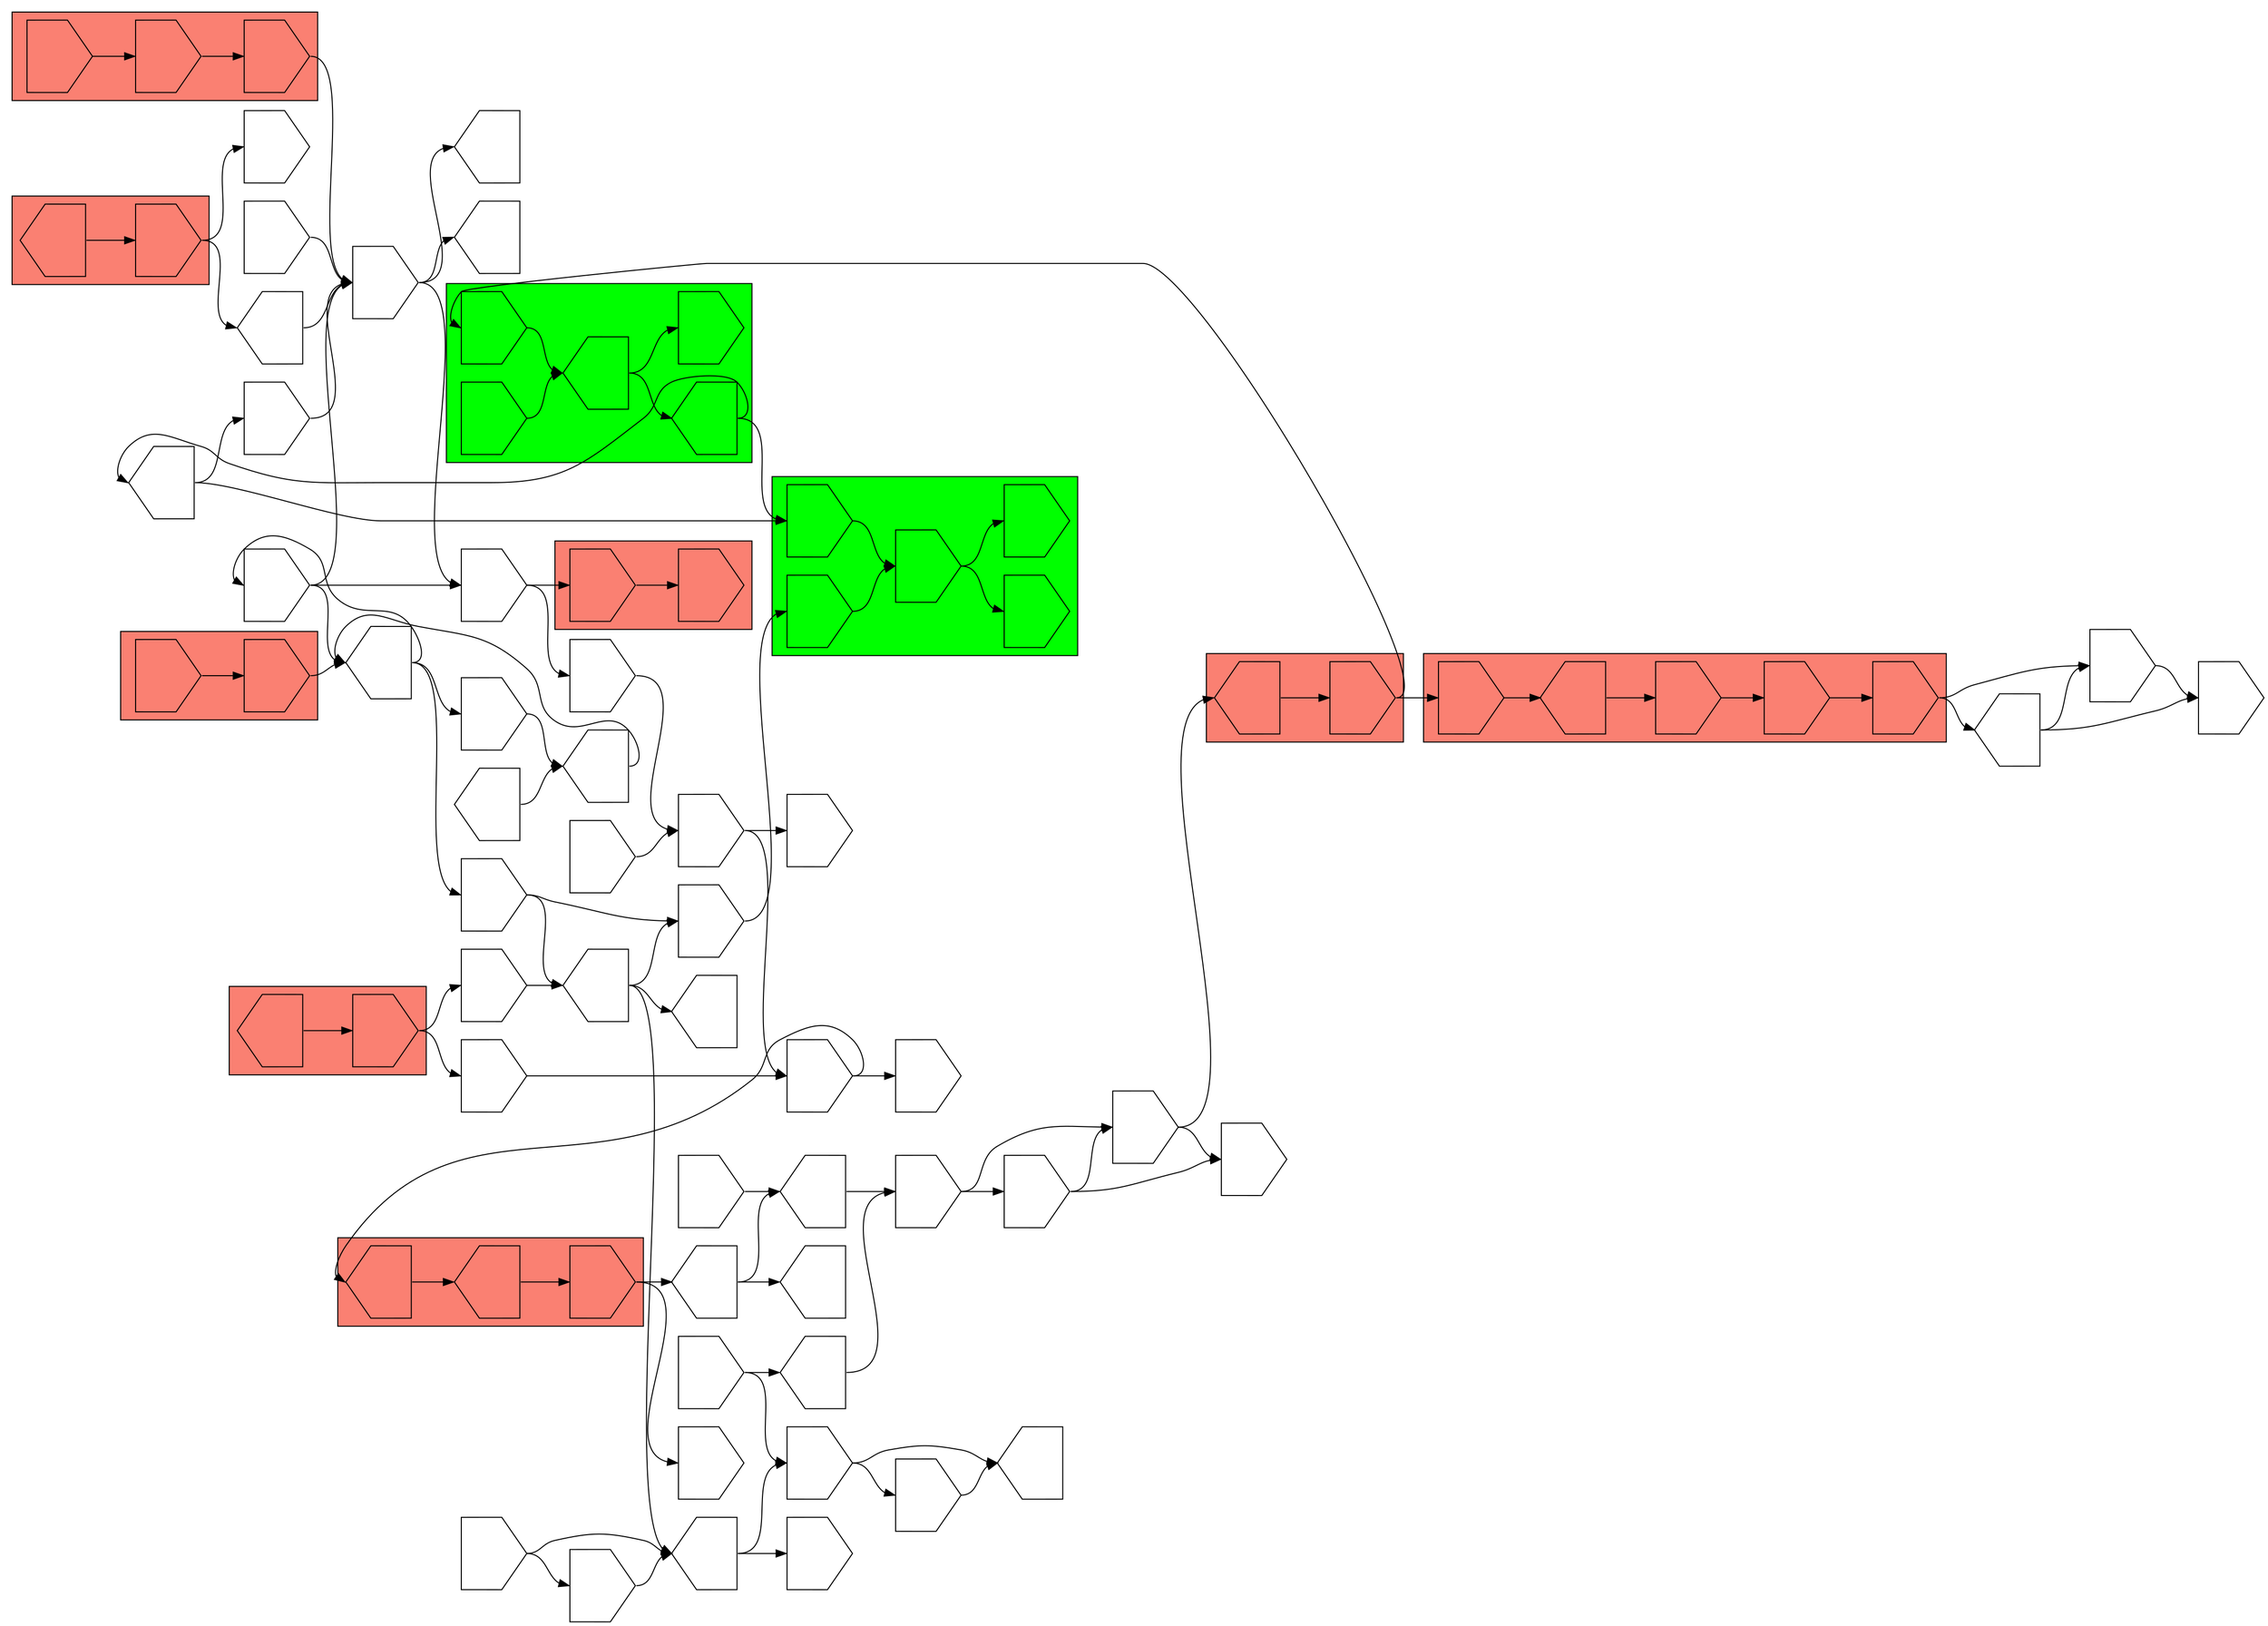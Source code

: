 digraph asm {
	rotate=90;
	edge [headport=n,tailport=s];
subgraph cluster_C4352_1739_5234_19583_12407 {
	4352 [label="",height=1,width=1,shape=invhouse];
	1739 [label="",height=1,width=1,shape=house];
	5234 [label="",height=1,width=1,shape=invhouse];
	19583 [label="",height=1,width=1,shape=invhouse];
	12407 [label="",height=1,width=1,shape=invhouse];
	style=filled;
	fillcolor=salmon;
}
subgraph cluster_C19492_7127 {
	19492 [label="",height=1,width=1,shape=house];
	7127 [label="",height=1,width=1,shape=invhouse];
	style=filled;
	fillcolor=salmon;
}
subgraph cluster_R10613_19443_5041_19258_21406 {
	10613 [label="",height=1,width=1,shape=invhouse];
	19443 [label="",height=1,width=1,shape=invhouse];
	5041 [label="",height=1,width=1,shape=house];
	19258 [label="",height=1,width=1,shape=invhouse];
	21406 [label="",height=1,width=1,shape=house];
	style=filled;
	fillcolor=green;
}
subgraph cluster_R7081_8091_19553_15662_15715 {
	7081 [label="",height=1,width=1,shape=invhouse];
	8091 [label="",height=1,width=1,shape=invhouse];
	19553 [label="",height=1,width=1,shape=invhouse];
	15662 [label="",height=1,width=1,shape=invhouse];
	15715 [label="",height=1,width=1,shape=invhouse];
	style=filled;
	fillcolor=green;
}
subgraph cluster_C11144_13175_2324 {
	11144 [label="",height=1,width=1,shape=house];
	13175 [label="",height=1,width=1,shape=house];
	2324 [label="",height=1,width=1,shape=invhouse];
	style=filled;
	fillcolor=salmon;
}
subgraph cluster_C10664_9976 {
	10664 [label="",height=1,width=1,shape=invhouse];
	9976 [label="",height=1,width=1,shape=invhouse];
	style=filled;
	fillcolor=salmon;
}
subgraph cluster_C9687_2231_19148 {
	9687 [label="",height=1,width=1,shape=invhouse];
	2231 [label="",height=1,width=1,shape=invhouse];
	19148 [label="",height=1,width=1,shape=invhouse];
	style=filled;
	fillcolor=salmon;
}
subgraph cluster_C16991_4176 {
	16991 [label="",height=1,width=1,shape=house];
	4176 [label="",height=1,width=1,shape=invhouse];
	style=filled;
	fillcolor=salmon;
}
subgraph cluster_C4302_11764 {
	4302 [label="",height=1,width=1,shape=invhouse];
	11764 [label="",height=1,width=1,shape=invhouse];
	style=filled;
	fillcolor=salmon;
}
subgraph cluster_C4851_1368 {
	4851 [label="",height=1,width=1,shape=house];
	1368 [label="",height=1,width=1,shape=invhouse];
	style=filled;
	fillcolor=salmon;
}
	5303 [label="",height=1,width=1,shape=house];
	1288 [label="",height=1,width=1,shape=invhouse];
	12010 [label="",height=1,width=1,shape=invhouse];
	20757 [label="",height=1,width=1,shape=invhouse];
	17468 [label="",height=1,width=1,shape=house];
	354 [label="",height=1,width=1,shape=house];
	14088 [label="",height=1,width=1,shape=invhouse];
	14537 [label="",height=1,width=1,shape=house];
	15968 [label="",height=1,width=1,shape=invhouse];
	3522 [label="",height=1,width=1,shape=invhouse];
	2347 [label="",height=1,width=1,shape=house];
	14346 [label="",height=1,width=1,shape=invhouse];
	9066 [label="",height=1,width=1,shape=invhouse];
	7858 [label="",height=1,width=1,shape=invhouse];
	13001 [label="",height=1,width=1,shape=invhouse];
	20536 [label="",height=1,width=1,shape=house];
	14431 [label="",height=1,width=1,shape=house];
	8458 [label="",height=1,width=1,shape=house];
	19063 [label="",height=1,width=1,shape=invhouse];
	16087 [label="",height=1,width=1,shape=invhouse];
	19280 [label="",height=1,width=1,shape=invhouse];
	4646 [label="",height=1,width=1,shape=invhouse];
	19943 [label="",height=1,width=1,shape=invhouse];
	21349 [label="",height=1,width=1,shape=invhouse];
	21513 [label="",height=1,width=1,shape=invhouse];
	903 [label="",height=1,width=1,shape=invhouse];
	7766 [label="",height=1,width=1,shape=invhouse];
	16372 [label="",height=1,width=1,shape=house];
	18173 [label="",height=1,width=1,shape=house];
	10031 [label="",height=1,width=1,shape=invhouse];
	15669 [label="",height=1,width=1,shape=house];
	19516 [label="",height=1,width=1,shape=house];
	3400 [label="",height=1,width=1,shape=invhouse];
	19650 [label="",height=1,width=1,shape=invhouse];
	21526 [label="",height=1,width=1,shape=invhouse];
	3472 [label="",height=1,width=1,shape=house];
	12568 [label="",height=1,width=1,shape=invhouse];
	21529 [label="",height=1,width=1,shape=house];
	20861 [label="",height=1,width=1,shape=house];
	19577 [label="",height=1,width=1,shape=invhouse];
	12676 [label="",height=1,width=1,shape=invhouse];
	3630 [label="",height=1,width=1,shape=invhouse];
	19323 [label="",height=1,width=1,shape=invhouse];
	15942 [label="",height=1,width=1,shape=invhouse];
	13625 [label="",height=1,width=1,shape=invhouse];
	17967 [label="",height=1,width=1,shape=invhouse];
	5686 [label="",height=1,width=1,shape=house];
	4352 -> 1739
	1739 -> 5234
	5234 -> 19583
	19583 -> 12407
	12407 -> 5303
	12407 -> 12010
	5303 -> 1288
	5303 -> 12010
	12010 -> 1288
	7127 -> 4352
	7127 -> 19443
	19443 -> 5041
	5041 -> 19258
	5041 -> 21406
	21406 -> 8091
	21406 -> 15669
	8091 -> 19553
	19553 -> 15662
	19553 -> 15715
	7081 -> 19553
	20757 -> 7081
	17468 -> 354
	17468 -> 5686
	17468 -> 20757
	354 -> 14088
	354 -> 15942
	14088 -> 14537
	14088 -> 15968
	15968 -> 14537
	3522 -> 2347
	3522 -> 14088
	2347 -> 14346
	14346 -> 9066
	14346 -> 13001
	9066 -> 7858
	9066 -> 19492
	13001 -> 7858
	13001 -> 9066
	19492 -> 7127
	20536 -> 14346
	14431 -> 8458
	14431 -> 20536
	2324 -> 14431
	2324 -> 19063
	13175 -> 2324
	11144 -> 13175
	16087 -> 11144
	16087 -> 19280
	4646 -> 16087
	4646 -> 19943
	21349 -> 4646
	21513 -> 4646
	903 -> 10664
	903 -> 21513
	10664 -> 9976
	7766 -> 903
	7766 -> 16372
	7766 -> 18173
	10031 -> 7766
	15669 -> 8091
	15669 -> 10031
	19148 -> 7766
	2231 -> 19148
	9687 -> 2231
	19516 -> 7766
	4176 -> 3400
	4176 -> 19516
	16991 -> 4176
	19650 -> 7766
	21526 -> 903
	21526 -> 3472
	21526 -> 7766
	3472 -> 12568
	3472 -> 19577
	3472 -> 21526
	12568 -> 21529
	21529 -> 3472
	20861 -> 21529
	19577 -> 17468
	19577 -> 20757
	11764 -> 3472
	4302 -> 11764
	12676 -> 16087
	1368 -> 3630
	1368 -> 12676
	3630 -> 17468
	4851 -> 1368
	19323 -> 20536
	13625 -> 354
	13625 -> 17967
	17967 -> 354
	10613 -> 5041
}